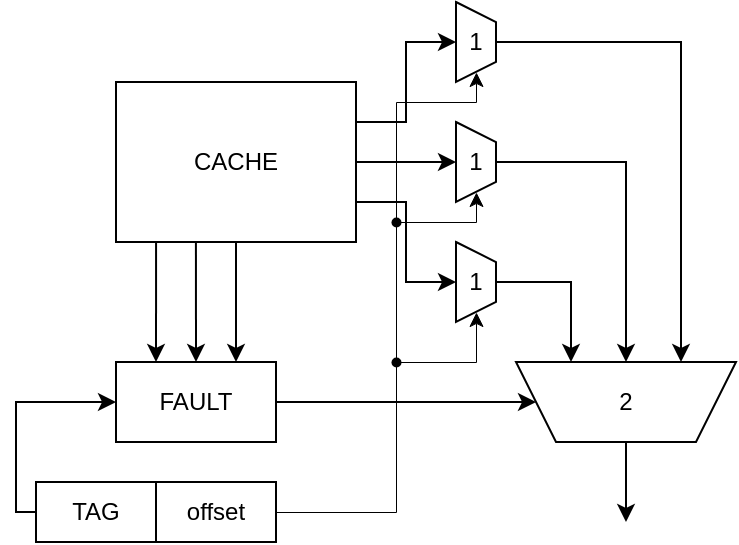 <mxfile>
    <diagram id="dU5ECy1_dr0qqxCJ_mHa" name="Pagina-1">
        <mxGraphModel dx="455" dy="326" grid="1" gridSize="10" guides="1" tooltips="1" connect="1" arrows="1" fold="1" page="1" pageScale="1" pageWidth="827" pageHeight="1169" math="0" shadow="0">
            <root>
                <mxCell id="0"/>
                <mxCell id="1" parent="0"/>
                <mxCell id="36" style="edgeStyle=orthogonalEdgeStyle;rounded=0;html=1;entryX=1;entryY=0.5;entryDx=0;entryDy=0;strokeWidth=0.5;" edge="1" parent="1" source="31" target="24">
                    <mxGeometry relative="1" as="geometry">
                        <Array as="points">
                            <mxPoint x="300" y="150"/>
                        </Array>
                    </mxGeometry>
                </mxCell>
                <mxCell id="37" style="edgeStyle=orthogonalEdgeStyle;rounded=0;html=1;entryX=1;entryY=0.5;entryDx=0;entryDy=0;endArrow=classic;endFill=1;strokeWidth=0.5;" edge="1" parent="1" source="31" target="21">
                    <mxGeometry relative="1" as="geometry">
                        <Array as="points">
                            <mxPoint x="260" y="90"/>
                            <mxPoint x="300" y="90"/>
                        </Array>
                    </mxGeometry>
                </mxCell>
                <mxCell id="31" value="" style="shape=waypoint;sketch=0;fillStyle=solid;size=6;pointerEvents=1;points=[];resizable=0;rotatable=0;perimeter=centerPerimeter;snapToPoint=1;fontSize=12;strokeWidth=0.5;" vertex="1" parent="1">
                    <mxGeometry x="250" y="140" width="20" height="20" as="geometry"/>
                </mxCell>
                <mxCell id="34" style="edgeStyle=orthogonalEdgeStyle;rounded=0;html=1;entryX=1;entryY=0.5;entryDx=0;entryDy=0;strokeWidth=0.5;" edge="1" parent="1" source="32" target="23">
                    <mxGeometry relative="1" as="geometry"/>
                </mxCell>
                <mxCell id="35" style="edgeStyle=orthogonalEdgeStyle;rounded=0;html=1;entryX=0.55;entryY=1.004;entryDx=0;entryDy=0;entryPerimeter=0;endArrow=none;endFill=0;strokeWidth=0.5;" edge="1" parent="1" source="32" target="31">
                    <mxGeometry relative="1" as="geometry"/>
                </mxCell>
                <mxCell id="32" value="" style="shape=waypoint;sketch=0;fillStyle=solid;size=6;pointerEvents=1;points=[];resizable=0;rotatable=0;perimeter=centerPerimeter;snapToPoint=1;fontSize=12;strokeWidth=0.5;" vertex="1" parent="1">
                    <mxGeometry x="250" y="210" width="20" height="20" as="geometry"/>
                </mxCell>
                <mxCell id="33" style="edgeStyle=orthogonalEdgeStyle;rounded=0;html=1;exitX=1;exitY=0.5;exitDx=0;exitDy=0;entryX=0.266;entryY=1.088;entryDx=0;entryDy=0;entryPerimeter=0;endArrow=none;endFill=0;strokeWidth=0.5;" edge="1" parent="1" source="15" target="32">
                    <mxGeometry relative="1" as="geometry"/>
                </mxCell>
                <mxCell id="22" style="edgeStyle=orthogonalEdgeStyle;html=1;exitX=1;exitY=0.25;exitDx=0;exitDy=0;entryX=0.5;entryY=1;entryDx=0;entryDy=0;rounded=0;" edge="1" parent="1" source="4" target="21">
                    <mxGeometry relative="1" as="geometry"/>
                </mxCell>
                <mxCell id="25" style="edgeStyle=orthogonalEdgeStyle;rounded=0;html=1;exitX=1;exitY=0.5;exitDx=0;exitDy=0;entryX=0.5;entryY=1;entryDx=0;entryDy=0;" edge="1" parent="1" source="4" target="24">
                    <mxGeometry relative="1" as="geometry"/>
                </mxCell>
                <mxCell id="26" style="edgeStyle=orthogonalEdgeStyle;rounded=0;html=1;exitX=1;exitY=0.75;exitDx=0;exitDy=0;entryX=0.5;entryY=1;entryDx=0;entryDy=0;" edge="1" parent="1" source="4" target="23">
                    <mxGeometry relative="1" as="geometry"/>
                </mxCell>
                <mxCell id="4" value="CACHE" style="rounded=0;whiteSpace=wrap;html=1;" vertex="1" parent="1">
                    <mxGeometry x="120" y="80" width="120" height="80" as="geometry"/>
                </mxCell>
                <mxCell id="5" style="edgeStyle=orthogonalEdgeStyle;rounded=0;html=1;exitX=0.25;exitY=0;exitDx=0;exitDy=0;entryX=0.167;entryY=1;entryDx=0;entryDy=0;entryPerimeter=0;endArrow=none;endFill=0;startArrow=classic;startFill=1;" edge="1" parent="1" source="9" target="4">
                    <mxGeometry relative="1" as="geometry"/>
                </mxCell>
                <mxCell id="6" style="edgeStyle=orthogonalEdgeStyle;rounded=0;html=1;exitX=0.5;exitY=0;exitDx=0;exitDy=0;entryX=0.333;entryY=1;entryDx=0;entryDy=0;entryPerimeter=0;endArrow=none;endFill=0;startArrow=classic;startFill=1;" edge="1" parent="1" source="9" target="4">
                    <mxGeometry relative="1" as="geometry"/>
                </mxCell>
                <mxCell id="7" style="edgeStyle=orthogonalEdgeStyle;rounded=0;html=1;exitX=0.75;exitY=0;exitDx=0;exitDy=0;entryX=0.5;entryY=1;entryDx=0;entryDy=0;endArrow=none;endFill=0;startArrow=classic;startFill=1;" edge="1" parent="1" source="9" target="4">
                    <mxGeometry relative="1" as="geometry"/>
                </mxCell>
                <mxCell id="8" style="edgeStyle=orthogonalEdgeStyle;rounded=0;html=1;exitX=1;exitY=0.5;exitDx=0;exitDy=0;entryX=1;entryY=0.5;entryDx=0;entryDy=0;startArrow=none;startFill=0;endArrow=classic;endFill=1;" edge="1" parent="1" source="9" target="13">
                    <mxGeometry relative="1" as="geometry">
                        <mxPoint x="260" y="220" as="targetPoint"/>
                    </mxGeometry>
                </mxCell>
                <mxCell id="9" value="FAULT" style="rounded=0;whiteSpace=wrap;html=1;" vertex="1" parent="1">
                    <mxGeometry x="120" y="220" width="80" height="40" as="geometry"/>
                </mxCell>
                <mxCell id="39" style="edgeStyle=orthogonalEdgeStyle;rounded=0;html=1;exitX=0.5;exitY=0;exitDx=0;exitDy=0;strokeWidth=1;endArrow=classic;endFill=1;" edge="1" parent="1" source="13">
                    <mxGeometry relative="1" as="geometry">
                        <mxPoint x="375" y="300" as="targetPoint"/>
                    </mxGeometry>
                </mxCell>
                <mxCell id="13" value="2" style="shape=trapezoid;perimeter=trapezoidPerimeter;whiteSpace=wrap;html=1;fixedSize=1;direction=west;size=20;" vertex="1" parent="1">
                    <mxGeometry x="320" y="220" width="110" height="40" as="geometry"/>
                </mxCell>
                <mxCell id="14" value="" style="shape=table;startSize=0;container=1;collapsible=0;childLayout=tableLayout;" vertex="1" parent="1">
                    <mxGeometry x="80" y="280" width="120" height="30" as="geometry"/>
                </mxCell>
                <mxCell id="15" value="" style="shape=tableRow;horizontal=0;startSize=0;swimlaneHead=0;swimlaneBody=0;top=0;left=0;bottom=0;right=0;collapsible=0;dropTarget=0;fillColor=none;points=[[0,0.5],[1,0.5]];portConstraint=eastwest;" vertex="1" parent="14">
                    <mxGeometry width="120" height="30" as="geometry"/>
                </mxCell>
                <mxCell id="16" value="TAG" style="shape=partialRectangle;html=1;whiteSpace=wrap;connectable=0;overflow=hidden;fillColor=none;top=0;left=0;bottom=0;right=0;pointerEvents=1;" vertex="1" parent="15">
                    <mxGeometry width="60" height="30" as="geometry">
                        <mxRectangle width="60" height="30" as="alternateBounds"/>
                    </mxGeometry>
                </mxCell>
                <mxCell id="17" value="offset" style="shape=partialRectangle;html=1;whiteSpace=wrap;connectable=0;overflow=hidden;fillColor=none;top=0;left=0;bottom=0;right=0;pointerEvents=1;" vertex="1" parent="15">
                    <mxGeometry x="60" width="60" height="30" as="geometry">
                        <mxRectangle width="60" height="30" as="alternateBounds"/>
                    </mxGeometry>
                </mxCell>
                <mxCell id="20" style="edgeStyle=orthogonalEdgeStyle;rounded=0;html=1;exitX=0;exitY=0.5;exitDx=0;exitDy=0;entryX=0;entryY=0.5;entryDx=0;entryDy=0;startArrow=none;startFill=0;endArrow=classic;endFill=1;" edge="1" parent="1" source="15" target="9">
                    <mxGeometry relative="1" as="geometry"/>
                </mxCell>
                <mxCell id="29" style="edgeStyle=orthogonalEdgeStyle;rounded=0;html=1;exitX=0.5;exitY=0;exitDx=0;exitDy=0;entryX=0.25;entryY=1;entryDx=0;entryDy=0;" edge="1" parent="1" source="21" target="13">
                    <mxGeometry relative="1" as="geometry"/>
                </mxCell>
                <mxCell id="21" value="1" style="shape=trapezoid;perimeter=trapezoidPerimeter;whiteSpace=wrap;html=1;fixedSize=1;direction=south;size=10;" vertex="1" parent="1">
                    <mxGeometry x="290" y="40" width="20" height="40" as="geometry"/>
                </mxCell>
                <mxCell id="27" style="edgeStyle=orthogonalEdgeStyle;rounded=0;html=1;exitX=0.5;exitY=0;exitDx=0;exitDy=0;entryX=0.75;entryY=1;entryDx=0;entryDy=0;" edge="1" parent="1" source="23" target="13">
                    <mxGeometry relative="1" as="geometry"/>
                </mxCell>
                <mxCell id="23" value="1" style="shape=trapezoid;perimeter=trapezoidPerimeter;whiteSpace=wrap;html=1;fixedSize=1;direction=south;size=10;" vertex="1" parent="1">
                    <mxGeometry x="290" y="160" width="20" height="40" as="geometry"/>
                </mxCell>
                <mxCell id="28" style="edgeStyle=orthogonalEdgeStyle;rounded=0;html=1;exitX=0.5;exitY=0;exitDx=0;exitDy=0;entryX=0.5;entryY=1;entryDx=0;entryDy=0;" edge="1" parent="1" source="24" target="13">
                    <mxGeometry relative="1" as="geometry"/>
                </mxCell>
                <mxCell id="24" value="1" style="shape=trapezoid;perimeter=trapezoidPerimeter;whiteSpace=wrap;html=1;fixedSize=1;direction=south;size=10;" vertex="1" parent="1">
                    <mxGeometry x="290" y="100" width="20" height="40" as="geometry"/>
                </mxCell>
            </root>
        </mxGraphModel>
    </diagram>
</mxfile>